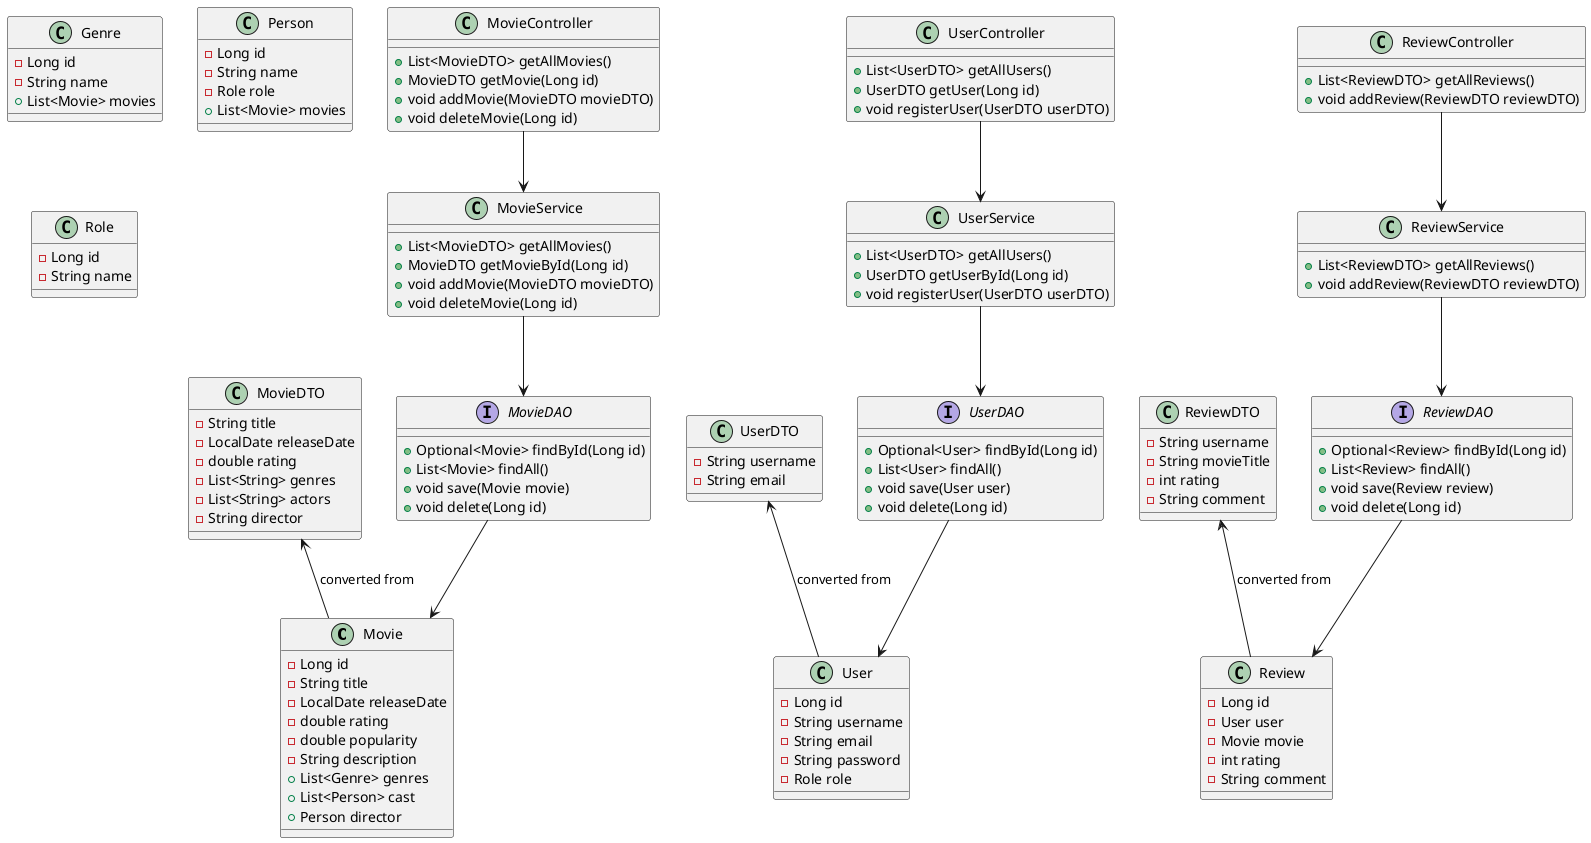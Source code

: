 @startuml
'https://plantuml.com/class-diagram


class Movie {
  - Long id
  - String title
  - LocalDate releaseDate
  - double rating
  - double popularity
  - String description
  + List<Genre> genres
  + List<Person> cast
  + Person director
}

class Genre {
  - Long id
  - String name
  + List<Movie> movies
}

class Person {
  - Long id
  - String name
  - Role role
  + List<Movie> movies
}

class Role {
  - Long id
  - String name
}

class User {
  - Long id
  - String username
  - String email
  - String password
  - Role role
}

class Review {
  - Long id
  - User user
  - Movie movie
  - int rating
  - String comment
}

' ======= DTO LAYER =======
class MovieDTO {
  - String title
  - LocalDate releaseDate
  - double rating
  - List<String> genres
  - List<String> actors
  - String director
}

class UserDTO {
  - String username
  - String email
}

class ReviewDTO {
  - String username
  - String movieTitle
  - int rating
  - String comment
}

MovieDTO <-- Movie : "converted from"
UserDTO <-- User : "converted from"
ReviewDTO <-- Review : "converted from"

' ======= DAO LAYER =======
interface MovieDAO {
  + Optional<Movie> findById(Long id)
  + List<Movie> findAll()
  + void save(Movie movie)
  + void delete(Long id)
}

interface UserDAO {
  + Optional<User> findById(Long id)
  + List<User> findAll()
  + void save(User user)
  + void delete(Long id)
}

interface ReviewDAO {
  + Optional<Review> findById(Long id)
  + List<Review> findAll()
  + void save(Review review)
  + void delete(Long id)
}

MovieDAO --> Movie
UserDAO --> User
ReviewDAO --> Review

' ======= SERVICE LAYER =======
class MovieService {
  + List<MovieDTO> getAllMovies()
  + MovieDTO getMovieById(Long id)
  + void addMovie(MovieDTO movieDTO)
  + void deleteMovie(Long id)
}

class UserService {
  + List<UserDTO> getAllUsers()
  + UserDTO getUserById(Long id)
  + void registerUser(UserDTO userDTO)
}

class ReviewService {
  + List<ReviewDTO> getAllReviews()
  + void addReview(ReviewDTO reviewDTO)
}

MovieService --> MovieDAO
UserService --> UserDAO
ReviewService --> ReviewDAO

' ======= API CONTROLLERS =======
class MovieController {
  + List<MovieDTO> getAllMovies()
  + MovieDTO getMovie(Long id)
  + void addMovie(MovieDTO movieDTO)
  + void deleteMovie(Long id)
}

class UserController {
  + List<UserDTO> getAllUsers()
  + UserDTO getUser(Long id)
  + void registerUser(UserDTO userDTO)
}

class ReviewController {
  + List<ReviewDTO> getAllReviews()
  + void addReview(ReviewDTO reviewDTO)
}

MovieController --> MovieService
UserController --> UserService
ReviewController --> ReviewService
@enduml

